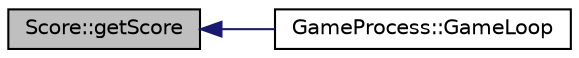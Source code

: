 digraph "Score::getScore"
{
  edge [fontname="Helvetica",fontsize="10",labelfontname="Helvetica",labelfontsize="10"];
  node [fontname="Helvetica",fontsize="10",shape=record];
  rankdir="LR";
  Node5 [label="Score::getScore",height=0.2,width=0.4,color="black", fillcolor="grey75", style="filled", fontcolor="black"];
  Node5 -> Node6 [dir="back",color="midnightblue",fontsize="10",style="solid",fontname="Helvetica"];
  Node6 [label="GameProcess::GameLoop",height=0.2,width=0.4,color="black", fillcolor="white", style="filled",URL="$class_game_process.html#aa8fbde0978dd3fadd1289c69b6dea382",tooltip="updates the game entity states "];
}

